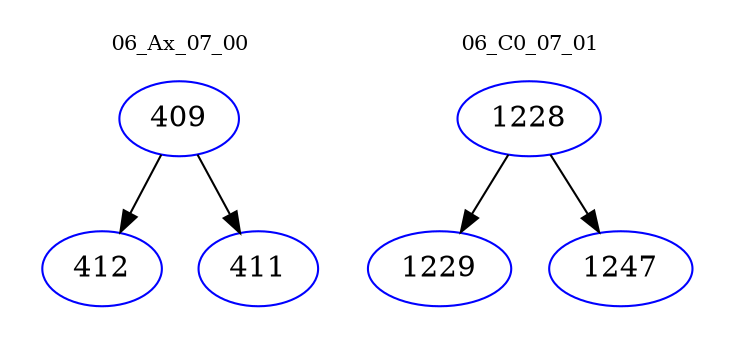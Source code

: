 digraph{
subgraph cluster_0 {
color = white
label = "06_Ax_07_00";
fontsize=10;
T0_409 [label="409", color="blue"]
T0_409 -> T0_412 [color="black"]
T0_412 [label="412", color="blue"]
T0_409 -> T0_411 [color="black"]
T0_411 [label="411", color="blue"]
}
subgraph cluster_1 {
color = white
label = "06_C0_07_01";
fontsize=10;
T1_1228 [label="1228", color="blue"]
T1_1228 -> T1_1229 [color="black"]
T1_1229 [label="1229", color="blue"]
T1_1228 -> T1_1247 [color="black"]
T1_1247 [label="1247", color="blue"]
}
}
